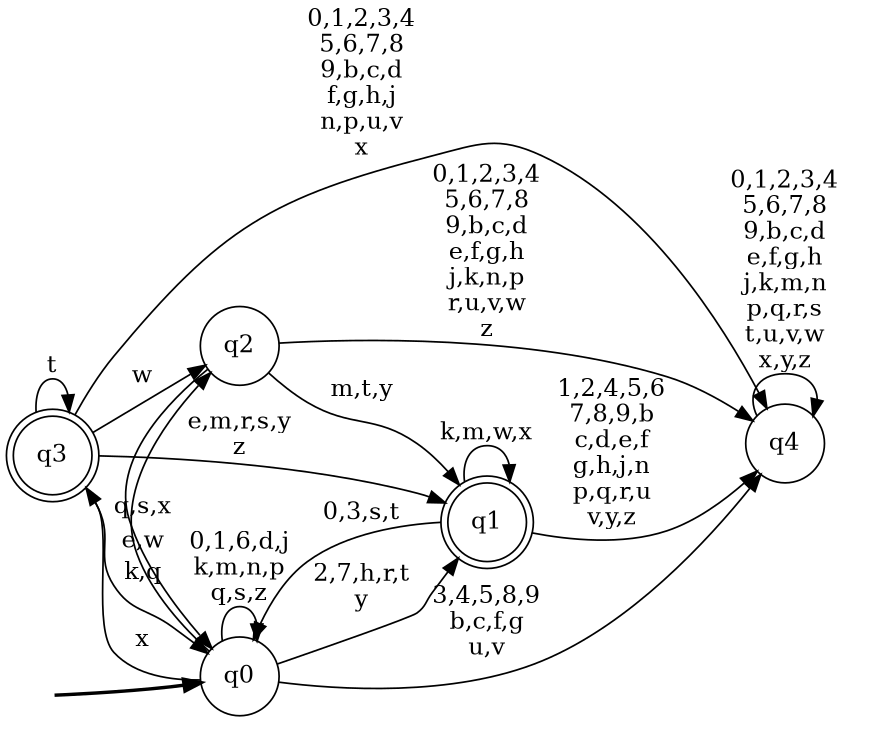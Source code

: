 digraph BlueStarA {
__start0 [style = invis, shape = none, label = "", width = 0, height = 0];

rankdir=LR;
size="8,5";

s0 [style="filled", color="black", fillcolor="white" shape="circle", label="q0"];
s1 [style="rounded,filled", color="black", fillcolor="white" shape="doublecircle", label="q1"];
s2 [style="filled", color="black", fillcolor="white" shape="circle", label="q2"];
s3 [style="rounded,filled", color="black", fillcolor="white" shape="doublecircle", label="q3"];
s4 [style="filled", color="black", fillcolor="white" shape="circle", label="q4"];
subgraph cluster_main { 
	graph [pad=".75", ranksep="0.15", nodesep="0.15"];
	 style=invis; 
	__start0 -> s0 [penwidth=2];
}
s0 -> s0 [label="0,1,6,d,j\nk,m,n,p\nq,s,z"];
s0 -> s1 [label="2,7,h,r,t\ny"];
s0 -> s2 [label="e,w"];
s0 -> s3 [label="x"];
s0 -> s4 [label="3,4,5,8,9\nb,c,f,g\nu,v"];
s1 -> s0 [label="0,3,s,t"];
s1 -> s1 [label="k,m,w,x"];
s1 -> s4 [label="1,2,4,5,6\n7,8,9,b\nc,d,e,f\ng,h,j,n\np,q,r,u\nv,y,z"];
s2 -> s0 [label="q,s,x"];
s2 -> s1 [label="m,t,y"];
s2 -> s4 [label="0,1,2,3,4\n5,6,7,8\n9,b,c,d\ne,f,g,h\nj,k,n,p\nr,u,v,w\nz"];
s3 -> s0 [label="k,q"];
s3 -> s1 [label="e,m,r,s,y\nz"];
s3 -> s2 [label="w"];
s3 -> s3 [label="t"];
s3 -> s4 [label="0,1,2,3,4\n5,6,7,8\n9,b,c,d\nf,g,h,j\nn,p,u,v\nx"];
s4 -> s4 [label="0,1,2,3,4\n5,6,7,8\n9,b,c,d\ne,f,g,h\nj,k,m,n\np,q,r,s\nt,u,v,w\nx,y,z"];

}